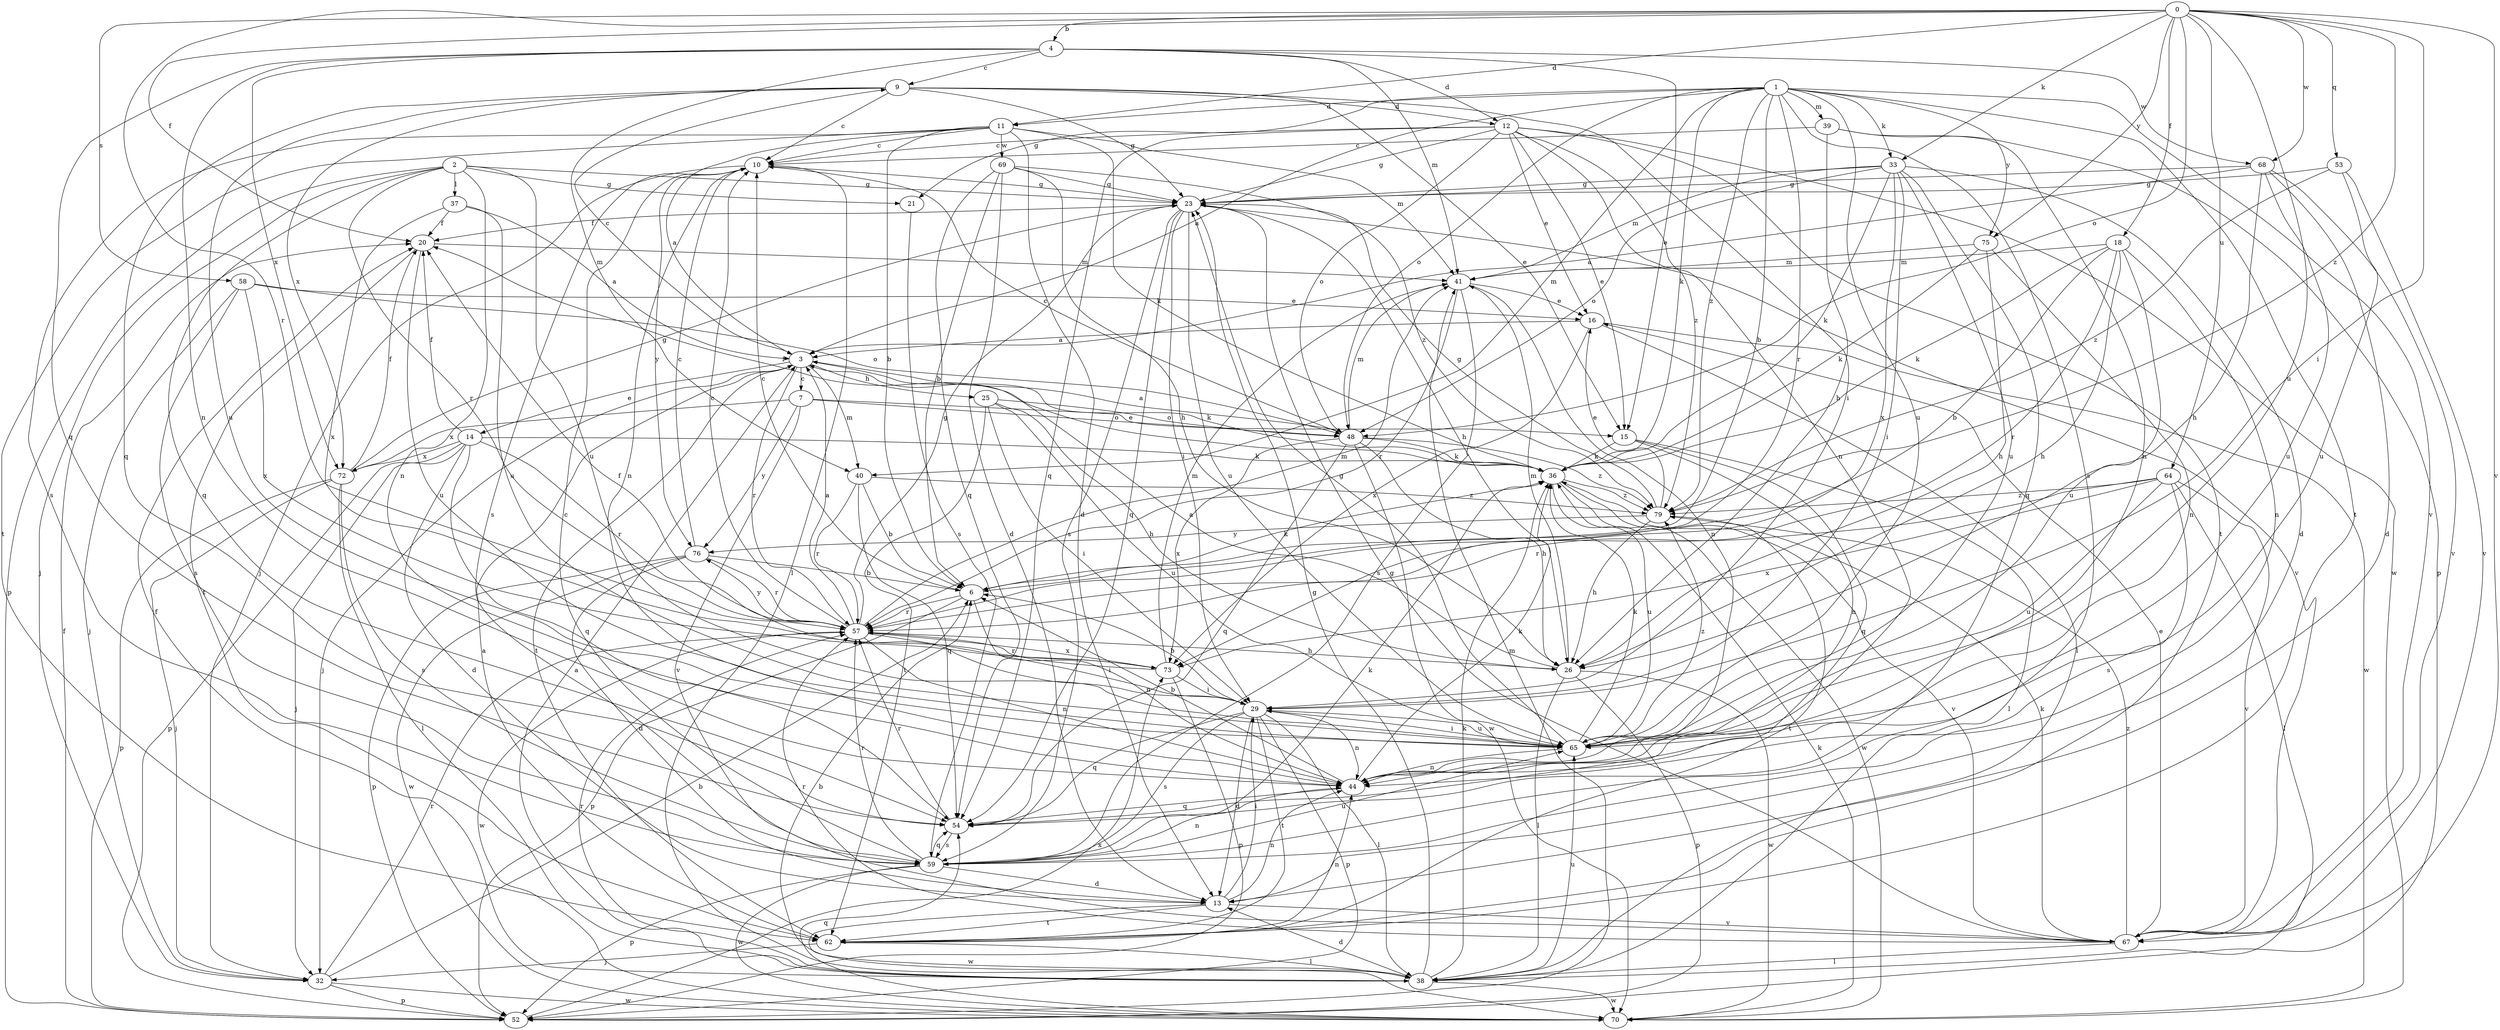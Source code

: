 strict digraph  {
0;
1;
2;
3;
4;
6;
7;
9;
10;
11;
12;
13;
14;
15;
16;
18;
20;
21;
23;
25;
26;
29;
32;
33;
36;
37;
38;
39;
40;
41;
44;
48;
52;
53;
54;
57;
58;
59;
62;
64;
65;
67;
68;
69;
70;
72;
73;
75;
76;
79;
0 -> 4  [label=b];
0 -> 11  [label=d];
0 -> 18  [label=f];
0 -> 20  [label=f];
0 -> 29  [label=i];
0 -> 33  [label=k];
0 -> 48  [label=o];
0 -> 53  [label=q];
0 -> 57  [label=r];
0 -> 58  [label=s];
0 -> 64  [label=u];
0 -> 65  [label=u];
0 -> 67  [label=v];
0 -> 68  [label=w];
0 -> 75  [label=y];
0 -> 79  [label=z];
1 -> 3  [label=a];
1 -> 6  [label=b];
1 -> 11  [label=d];
1 -> 21  [label=g];
1 -> 33  [label=k];
1 -> 36  [label=k];
1 -> 39  [label=m];
1 -> 40  [label=m];
1 -> 48  [label=o];
1 -> 57  [label=r];
1 -> 59  [label=s];
1 -> 62  [label=t];
1 -> 65  [label=u];
1 -> 67  [label=v];
1 -> 75  [label=y];
1 -> 79  [label=z];
2 -> 21  [label=g];
2 -> 23  [label=g];
2 -> 32  [label=j];
2 -> 37  [label=l];
2 -> 44  [label=n];
2 -> 52  [label=p];
2 -> 54  [label=q];
2 -> 57  [label=r];
2 -> 65  [label=u];
3 -> 7  [label=c];
3 -> 9  [label=c];
3 -> 14  [label=e];
3 -> 25  [label=h];
3 -> 32  [label=j];
3 -> 36  [label=k];
3 -> 40  [label=m];
3 -> 57  [label=r];
3 -> 62  [label=t];
4 -> 9  [label=c];
4 -> 12  [label=d];
4 -> 15  [label=e];
4 -> 40  [label=m];
4 -> 41  [label=m];
4 -> 44  [label=n];
4 -> 54  [label=q];
4 -> 68  [label=w];
4 -> 72  [label=x];
6 -> 10  [label=c];
6 -> 36  [label=k];
6 -> 44  [label=n];
6 -> 52  [label=p];
6 -> 57  [label=r];
7 -> 15  [label=e];
7 -> 48  [label=o];
7 -> 67  [label=v];
7 -> 72  [label=x];
7 -> 76  [label=y];
9 -> 10  [label=c];
9 -> 12  [label=d];
9 -> 15  [label=e];
9 -> 23  [label=g];
9 -> 29  [label=i];
9 -> 54  [label=q];
9 -> 65  [label=u];
9 -> 72  [label=x];
10 -> 23  [label=g];
10 -> 32  [label=j];
10 -> 38  [label=l];
10 -> 44  [label=n];
10 -> 59  [label=s];
10 -> 76  [label=y];
11 -> 3  [label=a];
11 -> 6  [label=b];
11 -> 10  [label=c];
11 -> 13  [label=d];
11 -> 36  [label=k];
11 -> 41  [label=m];
11 -> 59  [label=s];
11 -> 62  [label=t];
11 -> 69  [label=w];
12 -> 10  [label=c];
12 -> 15  [label=e];
12 -> 16  [label=e];
12 -> 23  [label=g];
12 -> 44  [label=n];
12 -> 48  [label=o];
12 -> 54  [label=q];
12 -> 62  [label=t];
12 -> 70  [label=w];
12 -> 79  [label=z];
13 -> 29  [label=i];
13 -> 44  [label=n];
13 -> 62  [label=t];
13 -> 67  [label=v];
13 -> 70  [label=w];
14 -> 13  [label=d];
14 -> 20  [label=f];
14 -> 32  [label=j];
14 -> 36  [label=k];
14 -> 52  [label=p];
14 -> 54  [label=q];
14 -> 57  [label=r];
14 -> 72  [label=x];
15 -> 36  [label=k];
15 -> 38  [label=l];
15 -> 44  [label=n];
15 -> 54  [label=q];
16 -> 3  [label=a];
16 -> 38  [label=l];
16 -> 70  [label=w];
16 -> 73  [label=x];
18 -> 6  [label=b];
18 -> 26  [label=h];
18 -> 36  [label=k];
18 -> 41  [label=m];
18 -> 44  [label=n];
18 -> 57  [label=r];
18 -> 65  [label=u];
20 -> 41  [label=m];
20 -> 62  [label=t];
20 -> 65  [label=u];
21 -> 59  [label=s];
23 -> 20  [label=f];
23 -> 26  [label=h];
23 -> 29  [label=i];
23 -> 54  [label=q];
23 -> 59  [label=s];
23 -> 65  [label=u];
23 -> 67  [label=v];
25 -> 26  [label=h];
25 -> 29  [label=i];
25 -> 48  [label=o];
25 -> 62  [label=t];
25 -> 65  [label=u];
26 -> 3  [label=a];
26 -> 38  [label=l];
26 -> 41  [label=m];
26 -> 52  [label=p];
26 -> 70  [label=w];
29 -> 6  [label=b];
29 -> 13  [label=d];
29 -> 20  [label=f];
29 -> 38  [label=l];
29 -> 44  [label=n];
29 -> 52  [label=p];
29 -> 54  [label=q];
29 -> 59  [label=s];
29 -> 62  [label=t];
29 -> 65  [label=u];
32 -> 6  [label=b];
32 -> 52  [label=p];
32 -> 57  [label=r];
32 -> 70  [label=w];
33 -> 13  [label=d];
33 -> 23  [label=g];
33 -> 29  [label=i];
33 -> 36  [label=k];
33 -> 41  [label=m];
33 -> 48  [label=o];
33 -> 54  [label=q];
33 -> 65  [label=u];
33 -> 73  [label=x];
36 -> 20  [label=f];
36 -> 65  [label=u];
36 -> 67  [label=v];
36 -> 70  [label=w];
36 -> 79  [label=z];
37 -> 3  [label=a];
37 -> 20  [label=f];
37 -> 65  [label=u];
37 -> 73  [label=x];
38 -> 3  [label=a];
38 -> 6  [label=b];
38 -> 13  [label=d];
38 -> 20  [label=f];
38 -> 23  [label=g];
38 -> 36  [label=k];
38 -> 57  [label=r];
38 -> 65  [label=u];
38 -> 70  [label=w];
39 -> 10  [label=c];
39 -> 26  [label=h];
39 -> 44  [label=n];
39 -> 52  [label=p];
40 -> 6  [label=b];
40 -> 54  [label=q];
40 -> 57  [label=r];
40 -> 79  [label=z];
41 -> 16  [label=e];
41 -> 44  [label=n];
41 -> 57  [label=r];
41 -> 59  [label=s];
44 -> 6  [label=b];
44 -> 36  [label=k];
44 -> 54  [label=q];
48 -> 3  [label=a];
48 -> 10  [label=c];
48 -> 26  [label=h];
48 -> 36  [label=k];
48 -> 41  [label=m];
48 -> 54  [label=q];
48 -> 70  [label=w];
48 -> 73  [label=x];
48 -> 79  [label=z];
52 -> 20  [label=f];
52 -> 41  [label=m];
52 -> 73  [label=x];
53 -> 23  [label=g];
53 -> 65  [label=u];
53 -> 67  [label=v];
53 -> 79  [label=z];
54 -> 57  [label=r];
54 -> 59  [label=s];
57 -> 3  [label=a];
57 -> 10  [label=c];
57 -> 23  [label=g];
57 -> 26  [label=h];
57 -> 29  [label=i];
57 -> 41  [label=m];
57 -> 44  [label=n];
57 -> 70  [label=w];
57 -> 73  [label=x];
57 -> 76  [label=y];
58 -> 16  [label=e];
58 -> 32  [label=j];
58 -> 48  [label=o];
58 -> 59  [label=s];
58 -> 73  [label=x];
59 -> 10  [label=c];
59 -> 13  [label=d];
59 -> 36  [label=k];
59 -> 44  [label=n];
59 -> 52  [label=p];
59 -> 54  [label=q];
59 -> 57  [label=r];
59 -> 65  [label=u];
59 -> 70  [label=w];
62 -> 3  [label=a];
62 -> 32  [label=j];
62 -> 38  [label=l];
62 -> 44  [label=n];
64 -> 38  [label=l];
64 -> 57  [label=r];
64 -> 59  [label=s];
64 -> 65  [label=u];
64 -> 67  [label=v];
64 -> 73  [label=x];
64 -> 79  [label=z];
65 -> 23  [label=g];
65 -> 29  [label=i];
65 -> 36  [label=k];
65 -> 44  [label=n];
65 -> 79  [label=z];
67 -> 16  [label=e];
67 -> 23  [label=g];
67 -> 36  [label=k];
67 -> 38  [label=l];
67 -> 57  [label=r];
67 -> 79  [label=z];
68 -> 3  [label=a];
68 -> 13  [label=d];
68 -> 23  [label=g];
68 -> 26  [label=h];
68 -> 65  [label=u];
68 -> 67  [label=v];
69 -> 6  [label=b];
69 -> 13  [label=d];
69 -> 23  [label=g];
69 -> 26  [label=h];
69 -> 54  [label=q];
69 -> 79  [label=z];
70 -> 36  [label=k];
70 -> 54  [label=q];
72 -> 20  [label=f];
72 -> 23  [label=g];
72 -> 32  [label=j];
72 -> 38  [label=l];
72 -> 52  [label=p];
72 -> 59  [label=s];
73 -> 29  [label=i];
73 -> 41  [label=m];
73 -> 52  [label=p];
73 -> 57  [label=r];
75 -> 26  [label=h];
75 -> 36  [label=k];
75 -> 41  [label=m];
75 -> 44  [label=n];
76 -> 6  [label=b];
76 -> 10  [label=c];
76 -> 13  [label=d];
76 -> 52  [label=p];
76 -> 57  [label=r];
76 -> 70  [label=w];
79 -> 16  [label=e];
79 -> 23  [label=g];
79 -> 26  [label=h];
79 -> 62  [label=t];
79 -> 76  [label=y];
}
